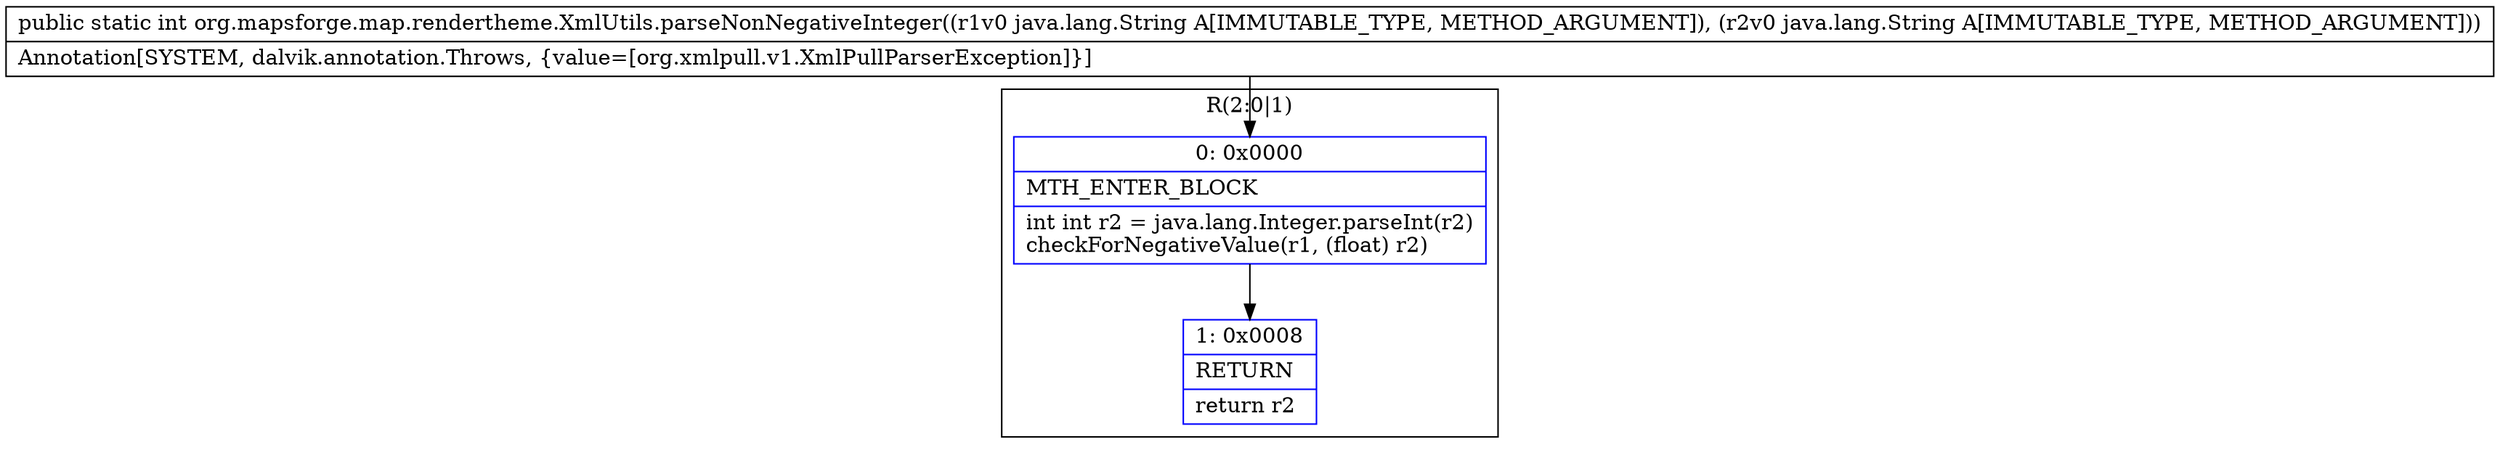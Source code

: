 digraph "CFG fororg.mapsforge.map.rendertheme.XmlUtils.parseNonNegativeInteger(Ljava\/lang\/String;Ljava\/lang\/String;)I" {
subgraph cluster_Region_1935995366 {
label = "R(2:0|1)";
node [shape=record,color=blue];
Node_0 [shape=record,label="{0\:\ 0x0000|MTH_ENTER_BLOCK\l|int int r2 = java.lang.Integer.parseInt(r2)\lcheckForNegativeValue(r1, (float) r2)\l}"];
Node_1 [shape=record,label="{1\:\ 0x0008|RETURN\l|return r2\l}"];
}
MethodNode[shape=record,label="{public static int org.mapsforge.map.rendertheme.XmlUtils.parseNonNegativeInteger((r1v0 java.lang.String A[IMMUTABLE_TYPE, METHOD_ARGUMENT]), (r2v0 java.lang.String A[IMMUTABLE_TYPE, METHOD_ARGUMENT]))  | Annotation[SYSTEM, dalvik.annotation.Throws, \{value=[org.xmlpull.v1.XmlPullParserException]\}]\l}"];
MethodNode -> Node_0;
Node_0 -> Node_1;
}

